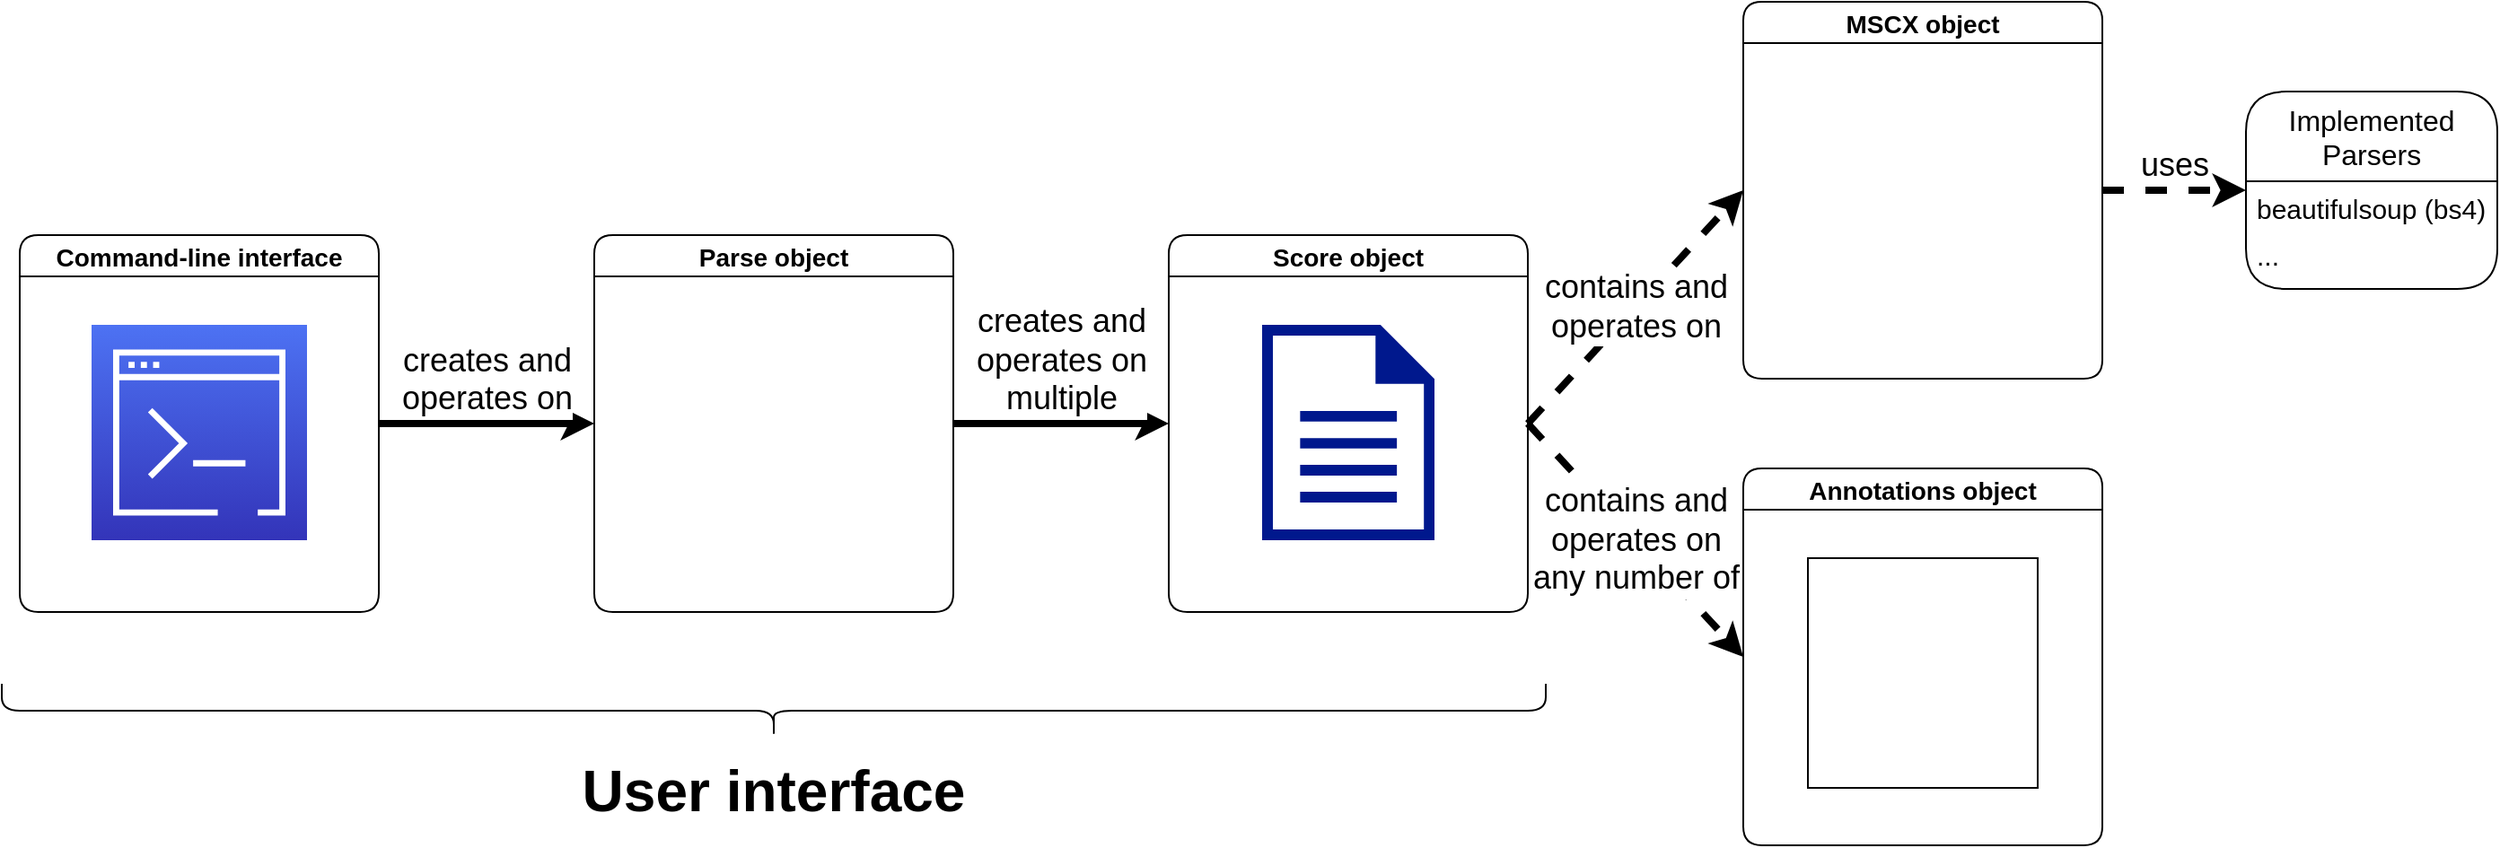 <mxfile version="15.4.3" type="github">
  <diagram id="32pD6Mgdrob-2-kdGt0O" name="Page-1">
    <mxGraphModel dx="1548" dy="850" grid="1" gridSize="10" guides="1" tooltips="1" connect="1" arrows="1" fold="1" page="1" pageScale="1" pageWidth="850" pageHeight="1100" math="0" shadow="0">
      <root>
        <mxCell id="0" />
        <mxCell id="1" parent="0" />
        <mxCell id="PYGytnlDTvrPuYwY2Jof-12" value="&lt;div style=&quot;font-size: 18px;&quot;&gt;&lt;font style=&quot;font-size: 18px;&quot;&gt;creates and &lt;br style=&quot;font-size: 18px;&quot;&gt;&lt;/font&gt;&lt;/div&gt;&lt;div style=&quot;font-size: 18px;&quot;&gt;&lt;font style=&quot;font-size: 18px;&quot;&gt;operates on&lt;br style=&quot;font-size: 18px;&quot;&gt;&lt;/font&gt;&lt;/div&gt;" style="edgeStyle=orthogonalEdgeStyle;rounded=0;orthogonalLoop=1;jettySize=auto;html=1;entryX=0;entryY=0.5;entryDx=0;entryDy=0;strokeWidth=4;verticalAlign=bottom;fontSize=18;" parent="1" source="PYGytnlDTvrPuYwY2Jof-9" target="PYGytnlDTvrPuYwY2Jof-10" edge="1">
          <mxGeometry relative="1" as="geometry" />
        </mxCell>
        <mxCell id="PYGytnlDTvrPuYwY2Jof-9" value="Command-line interface" style="swimlane;rounded=1;startSize=23;fontSize=14;" parent="1" vertex="1">
          <mxGeometry x="40" y="190" width="200" height="210" as="geometry">
            <mxRectangle x="10" y="210" width="140" height="23" as="alternateBounds" />
          </mxGeometry>
        </mxCell>
        <mxCell id="PYGytnlDTvrPuYwY2Jof-8" value="" style="points=[[0,0,0],[0.25,0,0],[0.5,0,0],[0.75,0,0],[1,0,0],[0,1,0],[0.25,1,0],[0.5,1,0],[0.75,1,0],[1,1,0],[0,0.25,0],[0,0.5,0],[0,0.75,0],[1,0.25,0],[1,0.5,0],[1,0.75,0]];outlineConnect=0;fontColor=#232F3E;gradientColor=#4D72F3;gradientDirection=north;fillColor=#3334B9;strokeColor=#ffffff;dashed=0;verticalLabelPosition=bottom;verticalAlign=top;align=center;html=1;fontSize=12;fontStyle=0;aspect=fixed;shape=mxgraph.aws4.resourceIcon;resIcon=mxgraph.aws4.command_line_interface;" parent="PYGytnlDTvrPuYwY2Jof-9" vertex="1">
          <mxGeometry x="40" y="50" width="120" height="120" as="geometry" />
        </mxCell>
        <mxCell id="PYGytnlDTvrPuYwY2Jof-15" value="&lt;div style=&quot;font-size: 18px;&quot;&gt;creates and &lt;br style=&quot;font-size: 18px;&quot;&gt;&lt;/div&gt;&lt;div style=&quot;font-size: 18px;&quot;&gt;operates on&lt;/div&gt;&lt;div style=&quot;font-size: 18px;&quot;&gt;multiple&lt;br style=&quot;font-size: 18px;&quot;&gt;&lt;/div&gt;" style="edgeStyle=orthogonalEdgeStyle;rounded=0;orthogonalLoop=1;jettySize=auto;html=1;entryX=0;entryY=0.5;entryDx=0;entryDy=0;strokeWidth=4;verticalAlign=bottom;fontSize=18;" parent="1" source="PYGytnlDTvrPuYwY2Jof-10" target="PYGytnlDTvrPuYwY2Jof-13" edge="1">
          <mxGeometry relative="1" as="geometry" />
        </mxCell>
        <mxCell id="PYGytnlDTvrPuYwY2Jof-10" value="Parse object" style="swimlane;rounded=1;fontSize=14;" parent="1" vertex="1">
          <mxGeometry x="360" y="190" width="200" height="210" as="geometry">
            <mxRectangle x="10" y="210" width="140" height="23" as="alternateBounds" />
          </mxGeometry>
        </mxCell>
        <mxCell id="PYGytnlDTvrPuYwY2Jof-3" value="" style="shape=image;html=1;verticalAlign=top;verticalLabelPosition=bottom;labelBackgroundColor=#ffffff;imageAspect=0;aspect=fixed;image=https://cdn2.iconfinder.com/data/icons/essential-web-2/50/stack-layer-pile-element-material-128.png" parent="PYGytnlDTvrPuYwY2Jof-10" vertex="1">
          <mxGeometry x="36" y="50" width="128" height="128" as="geometry" />
        </mxCell>
        <mxCell id="PYGytnlDTvrPuYwY2Jof-21" value="&lt;div style=&quot;font-size: 18px;&quot;&gt;&lt;font style=&quot;font-size: 18px&quot;&gt;contains and&lt;/font&gt;&lt;/div&gt;&lt;div style=&quot;font-size: 18px;&quot;&gt;&lt;font style=&quot;font-size: 18px&quot;&gt;operates on&lt;br style=&quot;font-size: 18px;&quot;&gt;&lt;/font&gt;&lt;/div&gt;" style="rounded=0;orthogonalLoop=1;jettySize=auto;html=1;exitX=1;exitY=0.5;exitDx=0;exitDy=0;entryX=0;entryY=0.5;entryDx=0;entryDy=0;fontSize=18;strokeWidth=4;verticalAlign=middle;dashed=1;" parent="1" source="PYGytnlDTvrPuYwY2Jof-13" target="PYGytnlDTvrPuYwY2Jof-16" edge="1">
          <mxGeometry relative="1" as="geometry" />
        </mxCell>
        <mxCell id="PYGytnlDTvrPuYwY2Jof-22" value="&lt;div style=&quot;font-size: 18px&quot;&gt;&lt;font style=&quot;font-size: 18px&quot;&gt;contains and&lt;/font&gt;&lt;/div&gt;&lt;div style=&quot;font-size: 18px&quot;&gt;&lt;font style=&quot;font-size: 18px&quot;&gt;operates on&lt;/font&gt;&lt;/div&gt;&lt;div style=&quot;font-size: 18px&quot;&gt;&lt;font style=&quot;font-size: 18px&quot;&gt;any number of&lt;br style=&quot;font-size: 18px&quot;&gt;&lt;/font&gt;&lt;/div&gt;" style="edgeStyle=none;rounded=0;orthogonalLoop=1;jettySize=auto;html=1;exitX=1;exitY=0.5;exitDx=0;exitDy=0;entryX=0;entryY=0.5;entryDx=0;entryDy=0;fontSize=18;strokeWidth=4;verticalAlign=middle;dashed=1;" parent="1" source="PYGytnlDTvrPuYwY2Jof-13" target="PYGytnlDTvrPuYwY2Jof-18" edge="1">
          <mxGeometry relative="1" as="geometry" />
        </mxCell>
        <mxCell id="PYGytnlDTvrPuYwY2Jof-13" value="Score object" style="swimlane;rounded=1;fontSize=14;" parent="1" vertex="1">
          <mxGeometry x="680" y="190" width="200" height="210" as="geometry">
            <mxRectangle x="10" y="210" width="140" height="23" as="alternateBounds" />
          </mxGeometry>
        </mxCell>
        <mxCell id="PYGytnlDTvrPuYwY2Jof-5" value="" style="aspect=fixed;pointerEvents=1;shadow=0;dashed=0;html=1;strokeColor=none;labelPosition=center;verticalLabelPosition=bottom;verticalAlign=top;align=center;fillColor=#00188D;shape=mxgraph.mscae.enterprise.document" parent="PYGytnlDTvrPuYwY2Jof-13" vertex="1">
          <mxGeometry x="52" y="50" width="96" height="120" as="geometry" />
        </mxCell>
        <mxCell id="PYGytnlDTvrPuYwY2Jof-27" value="uses" style="edgeStyle=none;rounded=0;orthogonalLoop=1;jettySize=auto;html=1;entryX=0;entryY=0.5;entryDx=0;entryDy=0;dashed=1;fontSize=18;strokeWidth=4;verticalAlign=bottom;" parent="1" source="PYGytnlDTvrPuYwY2Jof-16" target="PYGytnlDTvrPuYwY2Jof-23" edge="1">
          <mxGeometry relative="1" as="geometry" />
        </mxCell>
        <mxCell id="PYGytnlDTvrPuYwY2Jof-16" value="MSCX object" style="swimlane;rounded=1;fontSize=14;" parent="1" vertex="1">
          <mxGeometry x="1000" y="60" width="200" height="210" as="geometry">
            <mxRectangle x="10" y="210" width="140" height="23" as="alternateBounds" />
          </mxGeometry>
        </mxCell>
        <mxCell id="PYGytnlDTvrPuYwY2Jof-4" value="" style="shape=image;html=1;verticalAlign=top;verticalLabelPosition=bottom;labelBackgroundColor=#ffffff;imageAspect=0;aspect=fixed;image=https://cdn3.iconfinder.com/data/icons/UltimateGnome/128x128/mimetypes/application-xml.png" parent="PYGytnlDTvrPuYwY2Jof-16" vertex="1">
          <mxGeometry x="32" y="50" width="140" height="140" as="geometry" />
        </mxCell>
        <mxCell id="PYGytnlDTvrPuYwY2Jof-18" value="Annotations object" style="swimlane;rounded=1;fontSize=14;" parent="1" vertex="1">
          <mxGeometry x="1000" y="320" width="200" height="210" as="geometry">
            <mxRectangle x="10" y="210" width="140" height="23" as="alternateBounds" />
          </mxGeometry>
        </mxCell>
        <mxCell id="PYGytnlDTvrPuYwY2Jof-20" value="" style="shape=image;html=1;verticalAlign=top;verticalLabelPosition=bottom;labelBackgroundColor=#ffffff;imageAspect=0;aspect=fixed;image=https://cdn0.iconfinder.com/data/icons/view-1/20/long_list-128.png;rounded=1;fontSize=14;startSize=23;labelBorderColor=#000000;imageBorder=#000000;" parent="PYGytnlDTvrPuYwY2Jof-18" vertex="1">
          <mxGeometry x="36" y="50" width="128" height="128" as="geometry" />
        </mxCell>
        <mxCell id="PYGytnlDTvrPuYwY2Jof-23" value="Implemented&#xa;Parsers&#xa;" style="swimlane;fontStyle=0;childLayout=stackLayout;horizontal=1;startSize=50;horizontalStack=0;resizeParent=1;resizeParentMax=0;resizeLast=0;collapsible=1;marginBottom=0;rounded=1;fontSize=16;verticalAlign=top;" parent="1" vertex="1">
          <mxGeometry x="1280" y="110" width="140" height="110" as="geometry" />
        </mxCell>
        <mxCell id="PYGytnlDTvrPuYwY2Jof-24" value="beautifulsoup (bs4)" style="text;strokeColor=none;fillColor=none;align=left;verticalAlign=top;spacingLeft=4;spacingRight=4;overflow=hidden;rotatable=0;points=[[0,0.5],[1,0.5]];portConstraint=eastwest;fontSize=15;" parent="PYGytnlDTvrPuYwY2Jof-23" vertex="1">
          <mxGeometry y="50" width="140" height="26" as="geometry" />
        </mxCell>
        <mxCell id="PYGytnlDTvrPuYwY2Jof-25" value="..." style="text;strokeColor=none;fillColor=none;align=left;verticalAlign=top;spacingLeft=4;spacingRight=4;overflow=hidden;rotatable=0;points=[[0,0.5],[1,0.5]];portConstraint=eastwest;fontSize=15;" parent="PYGytnlDTvrPuYwY2Jof-23" vertex="1">
          <mxGeometry y="76" width="140" height="34" as="geometry" />
        </mxCell>
        <mxCell id="PYGytnlDTvrPuYwY2Jof-29" value="" style="shape=curlyBracket;whiteSpace=wrap;html=1;rounded=1;fontSize=18;startSize=23;verticalAlign=top;rotation=-90;" parent="1" vertex="1">
          <mxGeometry x="445" y="25" width="30" height="860" as="geometry" />
        </mxCell>
        <mxCell id="PYGytnlDTvrPuYwY2Jof-30" value="User interface" style="text;html=1;strokeColor=none;fillColor=none;align=center;verticalAlign=middle;whiteSpace=wrap;rounded=0;fontSize=32;startSize=23;fontStyle=1" parent="1" vertex="1">
          <mxGeometry x="340" y="490" width="240" height="20" as="geometry" />
        </mxCell>
      </root>
    </mxGraphModel>
  </diagram>
</mxfile>
